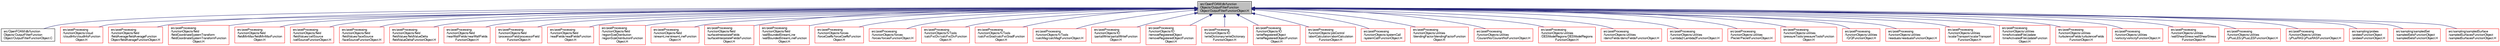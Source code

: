 digraph "src/OpenFOAM/db/functionObjects/OutputFilterFunctionObject/OutputFilterFunctionObject.H"
{
  bgcolor="transparent";
  edge [fontname="FreeSans",fontsize="10",labelfontname="FreeSans",labelfontsize="10"];
  node [fontname="FreeSans",fontsize="10",shape=record];
  Node150 [label="src/OpenFOAM/db/function\lObjects/OutputFilterFunction\lObject/OutputFilterFunctionObject.H",height=0.2,width=0.4,color="black", fillcolor="grey75", style="filled", fontcolor="black"];
  Node150 -> Node151 [dir="back",color="midnightblue",fontsize="10",style="solid",fontname="FreeSans"];
  Node151 [label="src/OpenFOAM/db/function\lObjects/OutputFilterFunction\lObject/OutputFilterFunctionObject.C",height=0.2,width=0.4,color="black",URL="$a08972.html"];
  Node150 -> Node152 [dir="back",color="midnightblue",fontsize="10",style="solid",fontname="FreeSans"];
  Node152 [label="src/postProcessing\l/functionObjects/cloud\l/cloudInfo/cloudInfoFunction\lObject.H",height=0.2,width=0.4,color="red",URL="$a13193.html"];
  Node150 -> Node154 [dir="back",color="midnightblue",fontsize="10",style="solid",fontname="FreeSans"];
  Node154 [label="src/postProcessing\l/functionObjects/field\l/fieldAverage/fieldAverageFunction\lObject/fieldAverageFunctionObject.H",height=0.2,width=0.4,color="red",URL="$a13217.html"];
  Node150 -> Node156 [dir="back",color="midnightblue",fontsize="10",style="solid",fontname="FreeSans"];
  Node156 [label="src/postProcessing\l/functionObjects/field\l/fieldCoordinateSystemTransform\l/fieldCoordinateSystemTransformFunction\lObject.H",height=0.2,width=0.4,color="red",URL="$a13238.html"];
  Node150 -> Node158 [dir="back",color="midnightblue",fontsize="10",style="solid",fontname="FreeSans"];
  Node158 [label="src/postProcessing\l/functionObjects/field\l/fieldMinMax/fieldMinMaxFunction\lObject.H",height=0.2,width=0.4,color="red",URL="$a13259.html"];
  Node150 -> Node160 [dir="back",color="midnightblue",fontsize="10",style="solid",fontname="FreeSans"];
  Node160 [label="src/postProcessing\l/functionObjects/field\l/fieldValues/cellSource\l/cellSourceFunctionObject.H",height=0.2,width=0.4,color="red",URL="$a13277.html"];
  Node150 -> Node162 [dir="back",color="midnightblue",fontsize="10",style="solid",fontname="FreeSans"];
  Node162 [label="src/postProcessing\l/functionObjects/field\l/fieldValues/faceSource\l/faceSourceFunctionObject.H",height=0.2,width=0.4,color="red",URL="$a13298.html"];
  Node150 -> Node164 [dir="back",color="midnightblue",fontsize="10",style="solid",fontname="FreeSans"];
  Node164 [label="src/postProcessing\l/functionObjects/field\l/fieldValues/fieldValueDelta\l/fieldValueDeltaFunctionObject.H",height=0.2,width=0.4,color="red",URL="$a13334.html"];
  Node150 -> Node166 [dir="back",color="midnightblue",fontsize="10",style="solid",fontname="FreeSans"];
  Node166 [label="src/postProcessing\l/functionObjects/field\l/nearWallFields/nearWallFields\lFunctionObject.H",height=0.2,width=0.4,color="red",URL="$a13364.html"];
  Node150 -> Node168 [dir="back",color="midnightblue",fontsize="10",style="solid",fontname="FreeSans"];
  Node168 [label="src/postProcessing\l/functionObjects/field\l/processorField/processorField\lFunctionObject.H",height=0.2,width=0.4,color="red",URL="$a13382.html"];
  Node150 -> Node170 [dir="back",color="midnightblue",fontsize="10",style="solid",fontname="FreeSans"];
  Node170 [label="src/postProcessing\l/functionObjects/field\l/readFields/readFieldsFunction\lObject.H",height=0.2,width=0.4,color="red",URL="$a13397.html"];
  Node150 -> Node172 [dir="back",color="midnightblue",fontsize="10",style="solid",fontname="FreeSans"];
  Node172 [label="src/postProcessing\l/functionObjects/field\l/regionSizeDistribution\l/regionSizeDistributionFunction\lObject.H",height=0.2,width=0.4,color="red",URL="$a13412.html"];
  Node150 -> Node174 [dir="back",color="midnightblue",fontsize="10",style="solid",fontname="FreeSans"];
  Node174 [label="src/postProcessing\l/functionObjects/field\l/streamLine/streamLineFunction\lObject.H",height=0.2,width=0.4,color="red",URL="$a13427.html"];
  Node150 -> Node176 [dir="back",color="midnightblue",fontsize="10",style="solid",fontname="FreeSans"];
  Node176 [label="src/postProcessing\l/functionObjects/field\l/surfaceInterpolateFields\l/surfaceInterpolateFieldsFunction\lObject.H",height=0.2,width=0.4,color="red",URL="$a13454.html"];
  Node150 -> Node178 [dir="back",color="midnightblue",fontsize="10",style="solid",fontname="FreeSans"];
  Node178 [label="src/postProcessing\l/functionObjects/field\l/wallBoundedStreamLine\l/wallBoundedStreamLineFunction\lObject.H",height=0.2,width=0.4,color="red",URL="$a13478.html"];
  Node150 -> Node180 [dir="back",color="midnightblue",fontsize="10",style="solid",fontname="FreeSans"];
  Node180 [label="src/postProcessing\l/functionObjects/forces\l/forceCoeffs/forceCoeffsFunction\lObject.H",height=0.2,width=0.4,color="red",URL="$a13502.html"];
  Node150 -> Node182 [dir="back",color="midnightblue",fontsize="10",style="solid",fontname="FreeSans"];
  Node182 [label="src/postProcessing\l/functionObjects/forces\l/forces/forcesFunctionObject.H",height=0.2,width=0.4,color="red",URL="$a13517.html"];
  Node150 -> Node184 [dir="back",color="midnightblue",fontsize="10",style="solid",fontname="FreeSans"];
  Node184 [label="src/postProcessing\l/functionObjects/fvTools\l/calcFvcDiv/calcFvcDivFunction\lObject.H",height=0.2,width=0.4,color="red",URL="$a13535.html"];
  Node150 -> Node186 [dir="back",color="midnightblue",fontsize="10",style="solid",fontname="FreeSans"];
  Node186 [label="src/postProcessing\l/functionObjects/fvTools\l/calcFvcGrad/calcFvcGradFunction\lObject.H",height=0.2,width=0.4,color="red",URL="$a13553.html"];
  Node150 -> Node188 [dir="back",color="midnightblue",fontsize="10",style="solid",fontname="FreeSans"];
  Node188 [label="src/postProcessing\l/functionObjects/fvTools\l/calcMag/calcMagFunctionObject.H",height=0.2,width=0.4,color="red",URL="$a13571.html"];
  Node150 -> Node190 [dir="back",color="midnightblue",fontsize="10",style="solid",fontname="FreeSans"];
  Node190 [label="src/postProcessing\l/functionObjects/IO\l/partialWrite/partialWriteFunction\lObject.H",height=0.2,width=0.4,color="red",URL="$a13598.html"];
  Node150 -> Node192 [dir="back",color="midnightblue",fontsize="10",style="solid",fontname="FreeSans"];
  Node192 [label="src/postProcessing\l/functionObjects/IO\l/removeRegisteredObject\l/removeRegisteredObjectFunction\lObject.H",height=0.2,width=0.4,color="red",URL="$a13616.html"];
  Node150 -> Node194 [dir="back",color="midnightblue",fontsize="10",style="solid",fontname="FreeSans"];
  Node194 [label="src/postProcessing\l/functionObjects/IO\l/writeDictionary/writeDictionary\lFunctionObject.H",height=0.2,width=0.4,color="red",URL="$a13631.html"];
  Node150 -> Node196 [dir="back",color="midnightblue",fontsize="10",style="solid",fontname="FreeSans"];
  Node196 [label="src/postProcessing\l/functionObjects/IO\l/writeRegisteredObject\l/writeRegisteredObjectFunction\lObject.H",height=0.2,width=0.4,color="red",URL="$a13646.html"];
  Node150 -> Node198 [dir="back",color="midnightblue",fontsize="10",style="solid",fontname="FreeSans"];
  Node198 [label="src/postProcessing\l/functionObjects/jobControl\l/abortCalculation/abortCalculation\lFunctionObject.H",height=0.2,width=0.4,color="red",URL="$a13658.html"];
  Node150 -> Node200 [dir="back",color="midnightblue",fontsize="10",style="solid",fontname="FreeSans"];
  Node200 [label="src/postProcessing\l/functionObjects/systemCall\l/systemCallFunctionObject.H",height=0.2,width=0.4,color="red",URL="$a13679.html"];
  Node150 -> Node202 [dir="back",color="midnightblue",fontsize="10",style="solid",fontname="FreeSans"];
  Node202 [label="src/postProcessing\l/functionObjects/utilities\l/blendingFactor/blendingFactorFunction\lObject.H",height=0.2,width=0.4,color="red",URL="$a13691.html"];
  Node150 -> Node204 [dir="back",color="midnightblue",fontsize="10",style="solid",fontname="FreeSans"];
  Node204 [label="src/postProcessing\l/functionObjects/utilities\l/CourantNo/CourantNoFunctionObject.H",height=0.2,width=0.4,color="red",URL="$a13712.html"];
  Node150 -> Node206 [dir="back",color="midnightblue",fontsize="10",style="solid",fontname="FreeSans"];
  Node206 [label="src/postProcessing\l/functionObjects/utilities\l/DESModelRegions/DESModelRegions\lFunctionObject.H",height=0.2,width=0.4,color="red",URL="$a13727.html"];
  Node150 -> Node208 [dir="back",color="midnightblue",fontsize="10",style="solid",fontname="FreeSans"];
  Node208 [label="src/postProcessing\l/functionObjects/utilities\l/dsmcFields/dsmcFieldsFunctionObject.H",height=0.2,width=0.4,color="red",URL="$a13745.html"];
  Node150 -> Node210 [dir="back",color="midnightblue",fontsize="10",style="solid",fontname="FreeSans"];
  Node210 [label="src/postProcessing\l/functionObjects/utilities\l/Lambda2/Lambda2FunctionObject.H",height=0.2,width=0.4,color="red",URL="$a13763.html"];
  Node150 -> Node212 [dir="back",color="midnightblue",fontsize="10",style="solid",fontname="FreeSans"];
  Node212 [label="src/postProcessing\l/functionObjects/utilities\l/Peclet/PecletFunctionObject.H",height=0.2,width=0.4,color="red",URL="$a13778.html"];
  Node150 -> Node214 [dir="back",color="midnightblue",fontsize="10",style="solid",fontname="FreeSans"];
  Node214 [label="src/postProcessing\l/functionObjects/utilities\l/pressureTools/pressureToolsFunction\lObject.H",height=0.2,width=0.4,color="red",URL="$a13793.html"];
  Node150 -> Node216 [dir="back",color="midnightblue",fontsize="10",style="solid",fontname="FreeSans"];
  Node216 [label="src/postProcessing\l/functionObjects/utilities\l/Q/QFunctionObject.H",height=0.2,width=0.4,color="red",URL="$a13808.html"];
  Node150 -> Node218 [dir="back",color="midnightblue",fontsize="10",style="solid",fontname="FreeSans"];
  Node218 [label="src/postProcessing\l/functionObjects/utilities\l/residuals/residualsFunctionObject.H",height=0.2,width=0.4,color="red",URL="$a13823.html"];
  Node150 -> Node220 [dir="back",color="midnightblue",fontsize="10",style="solid",fontname="FreeSans"];
  Node220 [label="src/postProcessing\l/functionObjects/utilities\l/scalarTransport/scalarTransport\lFunctionObject.H",height=0.2,width=0.4,color="red",URL="$a13841.html"];
  Node150 -> Node222 [dir="back",color="midnightblue",fontsize="10",style="solid",fontname="FreeSans"];
  Node222 [label="src/postProcessing\l/functionObjects/utilities\l/timeActivatedFileUpdate\l/timeActivatedFileUpdateFunction\lObject.H",height=0.2,width=0.4,color="red",URL="$a13862.html"];
  Node150 -> Node224 [dir="back",color="midnightblue",fontsize="10",style="solid",fontname="FreeSans"];
  Node224 [label="src/postProcessing\l/functionObjects/utilities\l/turbulenceFields/turbulenceFields\lFunctionObject.H",height=0.2,width=0.4,color="red",URL="$a13877.html"];
  Node150 -> Node226 [dir="back",color="midnightblue",fontsize="10",style="solid",fontname="FreeSans"];
  Node226 [label="src/postProcessing\l/functionObjects/utilities\l/vorticity/vorticityFunctionObject.H",height=0.2,width=0.4,color="red",URL="$a13895.html"];
  Node150 -> Node228 [dir="back",color="midnightblue",fontsize="10",style="solid",fontname="FreeSans"];
  Node228 [label="src/postProcessing\l/functionObjects/utilities\l/wallShearStress/wallShearStress\lFunctionObject.H",height=0.2,width=0.4,color="red",URL="$a13910.html"];
  Node150 -> Node230 [dir="back",color="midnightblue",fontsize="10",style="solid",fontname="FreeSans"];
  Node230 [label="src/postProcessing\l/functionObjects/utilities\l/yPlusLES/yPlusLESFunctionObject.H",height=0.2,width=0.4,color="red",URL="$a13925.html"];
  Node150 -> Node232 [dir="back",color="midnightblue",fontsize="10",style="solid",fontname="FreeSans"];
  Node232 [label="src/postProcessing\l/functionObjects/utilities\l/yPlusRAS/yPlusRASFunctionObject.H",height=0.2,width=0.4,color="red",URL="$a13940.html"];
  Node150 -> Node234 [dir="back",color="midnightblue",fontsize="10",style="solid",fontname="FreeSans"];
  Node234 [label="src/sampling/probes\l/probesFunctionObject\l/probesFunctionObject.H",height=0.2,width=0.4,color="red",URL="$a14591.html"];
  Node150 -> Node236 [dir="back",color="midnightblue",fontsize="10",style="solid",fontname="FreeSans"];
  Node236 [label="src/sampling/sampledSet\l/sampledSetsFunctionObject\l/sampledSetsFunctionObject.H",height=0.2,width=0.4,color="red",URL="$a14678.html"];
  Node150 -> Node238 [dir="back",color="midnightblue",fontsize="10",style="solid",fontname="FreeSans"];
  Node238 [label="src/sampling/sampledSurface\l/sampledSurfacesFunctionObject\l/sampledSurfacesFunctionObject.H",height=0.2,width=0.4,color="red",URL="$a14801.html"];
}
